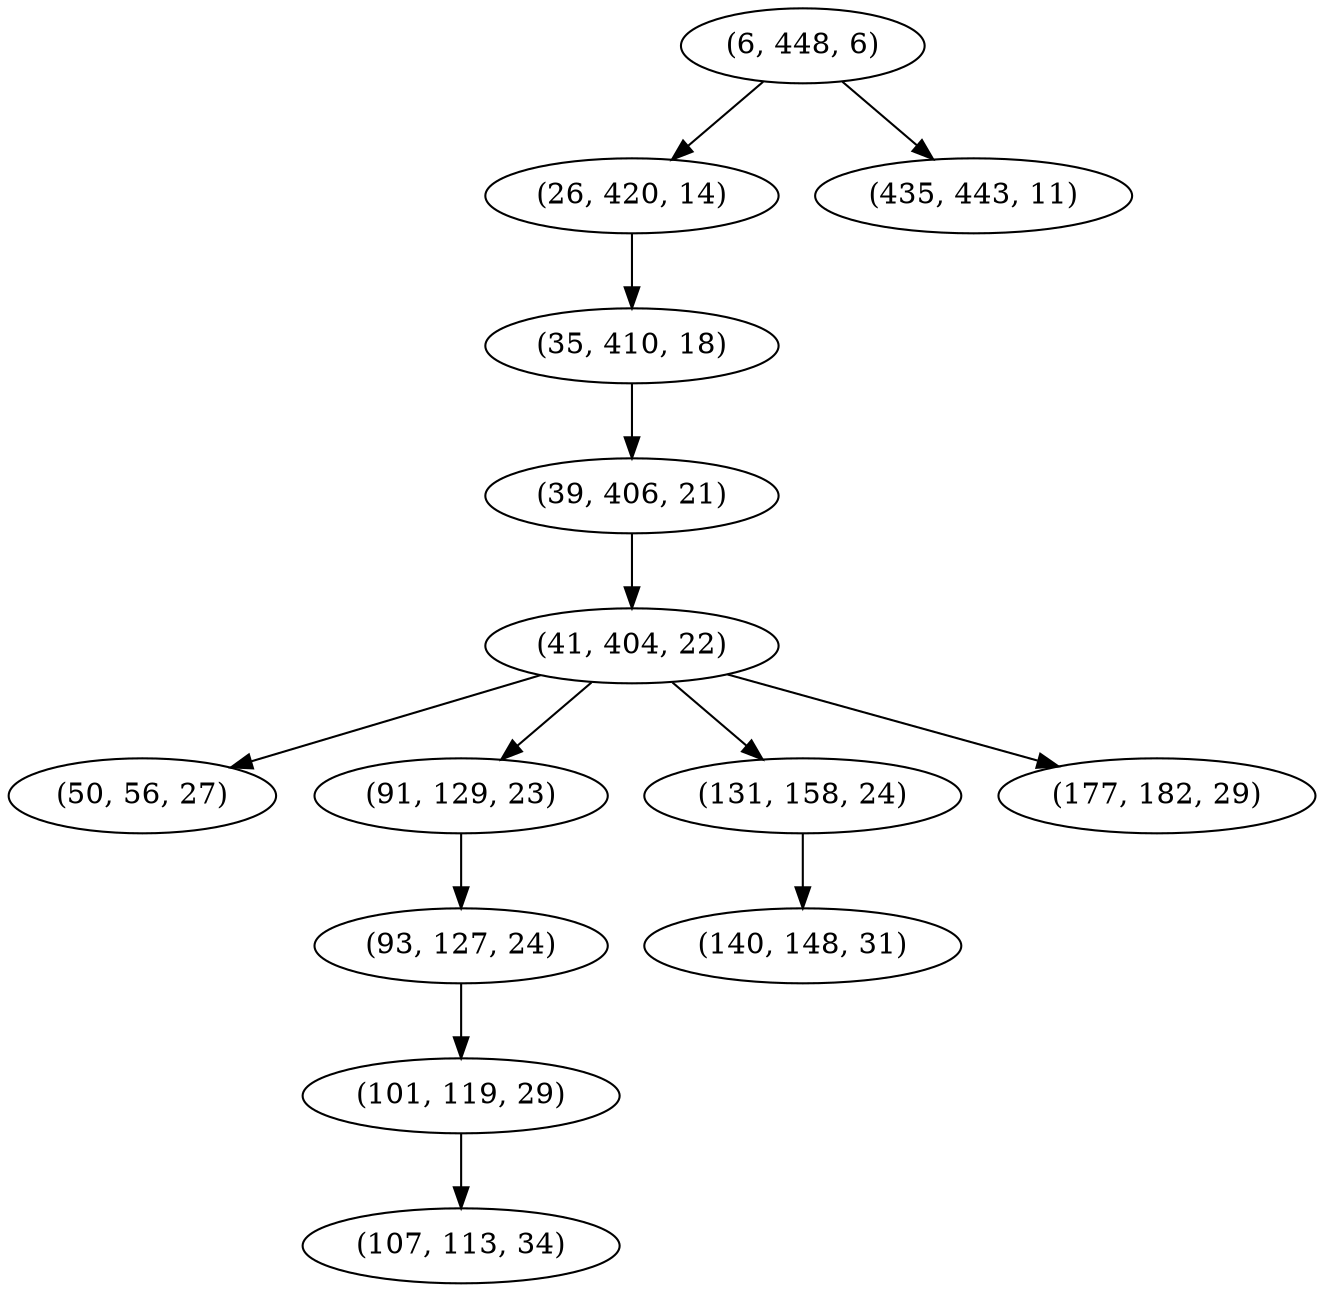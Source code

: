 digraph tree {
    "(6, 448, 6)";
    "(26, 420, 14)";
    "(35, 410, 18)";
    "(39, 406, 21)";
    "(41, 404, 22)";
    "(50, 56, 27)";
    "(91, 129, 23)";
    "(93, 127, 24)";
    "(101, 119, 29)";
    "(107, 113, 34)";
    "(131, 158, 24)";
    "(140, 148, 31)";
    "(177, 182, 29)";
    "(435, 443, 11)";
    "(6, 448, 6)" -> "(26, 420, 14)";
    "(6, 448, 6)" -> "(435, 443, 11)";
    "(26, 420, 14)" -> "(35, 410, 18)";
    "(35, 410, 18)" -> "(39, 406, 21)";
    "(39, 406, 21)" -> "(41, 404, 22)";
    "(41, 404, 22)" -> "(50, 56, 27)";
    "(41, 404, 22)" -> "(91, 129, 23)";
    "(41, 404, 22)" -> "(131, 158, 24)";
    "(41, 404, 22)" -> "(177, 182, 29)";
    "(91, 129, 23)" -> "(93, 127, 24)";
    "(93, 127, 24)" -> "(101, 119, 29)";
    "(101, 119, 29)" -> "(107, 113, 34)";
    "(131, 158, 24)" -> "(140, 148, 31)";
}
